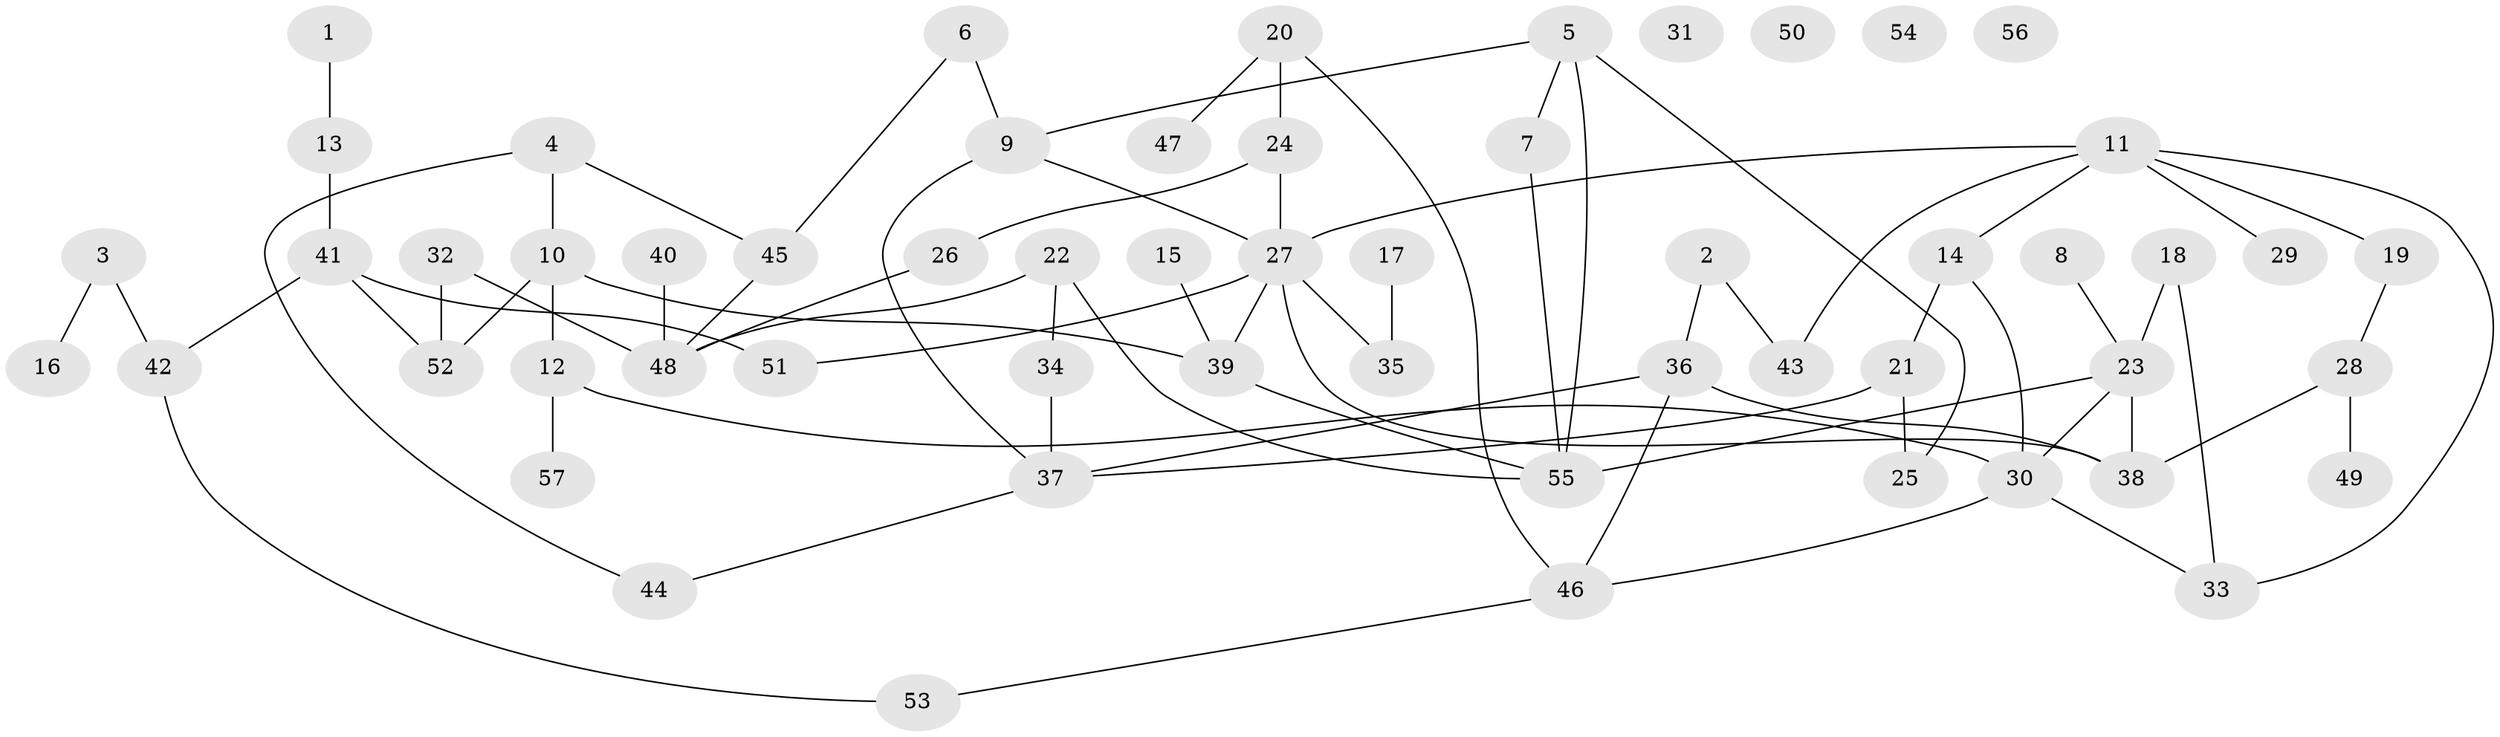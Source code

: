 // Generated by graph-tools (version 1.1) at 2025/49/03/09/25 03:49:08]
// undirected, 57 vertices, 74 edges
graph export_dot {
graph [start="1"]
  node [color=gray90,style=filled];
  1;
  2;
  3;
  4;
  5;
  6;
  7;
  8;
  9;
  10;
  11;
  12;
  13;
  14;
  15;
  16;
  17;
  18;
  19;
  20;
  21;
  22;
  23;
  24;
  25;
  26;
  27;
  28;
  29;
  30;
  31;
  32;
  33;
  34;
  35;
  36;
  37;
  38;
  39;
  40;
  41;
  42;
  43;
  44;
  45;
  46;
  47;
  48;
  49;
  50;
  51;
  52;
  53;
  54;
  55;
  56;
  57;
  1 -- 13;
  2 -- 36;
  2 -- 43;
  3 -- 16;
  3 -- 42;
  4 -- 10;
  4 -- 44;
  4 -- 45;
  5 -- 7;
  5 -- 9;
  5 -- 25;
  5 -- 55;
  6 -- 9;
  6 -- 45;
  7 -- 55;
  8 -- 23;
  9 -- 27;
  9 -- 37;
  10 -- 12;
  10 -- 39;
  10 -- 52;
  11 -- 14;
  11 -- 19;
  11 -- 27;
  11 -- 29;
  11 -- 33;
  11 -- 43;
  12 -- 30;
  12 -- 57;
  13 -- 41;
  14 -- 21;
  14 -- 30;
  15 -- 39;
  17 -- 35;
  18 -- 23;
  18 -- 33;
  19 -- 28;
  20 -- 24;
  20 -- 46;
  20 -- 47;
  21 -- 25;
  21 -- 37;
  22 -- 34;
  22 -- 48;
  22 -- 55;
  23 -- 30;
  23 -- 38;
  23 -- 55;
  24 -- 26;
  24 -- 27;
  26 -- 48;
  27 -- 35;
  27 -- 38;
  27 -- 39;
  27 -- 51;
  28 -- 38;
  28 -- 49;
  30 -- 33;
  30 -- 46;
  32 -- 48;
  32 -- 52;
  34 -- 37;
  36 -- 37;
  36 -- 38;
  36 -- 46;
  37 -- 44;
  39 -- 55;
  40 -- 48;
  41 -- 42;
  41 -- 51;
  41 -- 52;
  42 -- 53;
  45 -- 48;
  46 -- 53;
}
